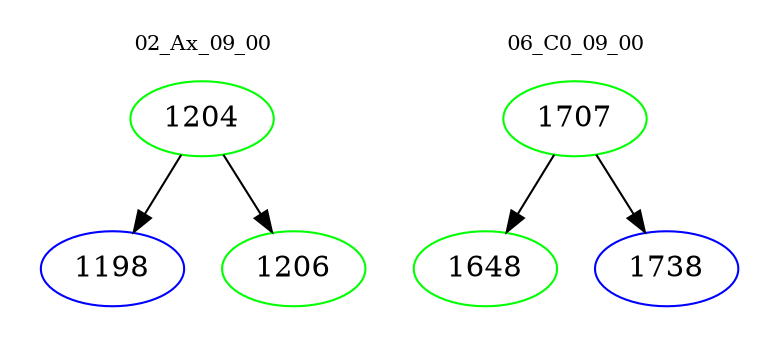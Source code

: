 digraph{
subgraph cluster_0 {
color = white
label = "02_Ax_09_00";
fontsize=10;
T0_1204 [label="1204", color="green"]
T0_1204 -> T0_1198 [color="black"]
T0_1198 [label="1198", color="blue"]
T0_1204 -> T0_1206 [color="black"]
T0_1206 [label="1206", color="green"]
}
subgraph cluster_1 {
color = white
label = "06_C0_09_00";
fontsize=10;
T1_1707 [label="1707", color="green"]
T1_1707 -> T1_1648 [color="black"]
T1_1648 [label="1648", color="green"]
T1_1707 -> T1_1738 [color="black"]
T1_1738 [label="1738", color="blue"]
}
}
